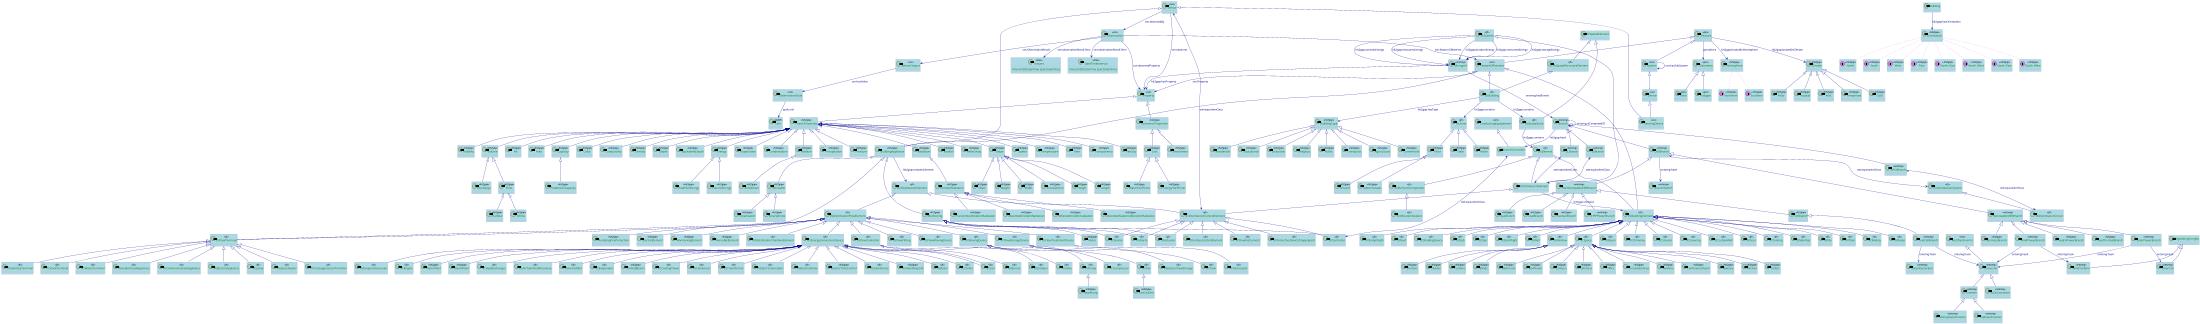 @startuml

scale 0.2

skinparam class {
  ArrowColor DarkBlue
  ArrowFontColor DarkBlue
  BackgroundColor LightBlue
  BorderColor DarkGrey
}
skinparam stereotypeCBackgroundColor Wheat
skinparam classAttributeFontColor  Green

/'
 Definition of the classes referring the SSN-core part
'/
class System <<ssn>>
class Device <<ssn>>
class SensingDevice <<ssn>>
class Sensor <<ssn>>
class Observation <<ssn>>
class FeatureOfInterest <<ssn>>
class Property <<ssn>>
class SensorOutput <<ssn>>
class ObservationValue <<ssn>>
class Instant <<time>>{
    time:inXSDDateTime [xsd:DateTime]
}
class DateTimeInterval <<time>>{
    time:inXSDDateTime [xsd:DateTime]
}
class Unit <<QUDT>>



/'
  Definition of the Geo-core part
'/
class _Feature <<geo>>
class _Geometry <<geo>>
class Point <<geo>>
class Polygon <<geo>>
class Hemisphere <<hit2gap>>
class Climate <<hit2gap>>
class Northerm <<(I,orchid),hit2gap>>
class Southern <<(I,orchid),hit2gap>>
class Tropical <<hit2gap>>
class Arid <<hit2gap>>
class Temperate <<hit2gap>>
class Cold <<hit2gap>>
class Polar <<hit2gap>>


/'
  Definition of the Feature of interest classes
'/
class BuildingType <<hit2gap>>
class IfcBuilding <<ifc>>
class IfcElement <<ifc>>
class IfcBuildingElement <<ifc>>
class IfcSpatialStructureElement <<ifc>>
class IfcDistirbutionElement <<ifc>>
class IfcElementComponent <<ifc>>
class IfcDistributionControlElement <<ifc>>
class IfcDistributionFlowElement <<ifc>>
class IfcZone <<ifc>>
class IfcSpatialZone <<ifc>>
class Orientation <<hit2gap>>

class North <<(I,orchid),hit2gap>>
class South <<(I,orchid),hit2gap>>
class West <<(I,orchid),hit2gap>>
class East <<(I,orchid),hit2gap>>
class North_East <<(I,orchid),hit2gap>>
class North_West <<(I,orchid),hit2gap>>
class South_East <<(I,orchid),hit2gap>>
class South_West <<(I,orchid),hit2gap>>

class BuildingAppliance <<hit2gap>>

/'
  Building types class definition
'/
class Agricultural <<hit2gap>>
class Commercial <<hit2gap>>
class Residential  <<hit2gap>>
class Educational <<hit2gap>>
class Industrial <<hit2gap>>
class Religious <<hit2gap>>
class Public <<hit2gap>>
class Transports <<hit2gap>>

/'
  Building Zones types definition
'/

class Room <<hit2gap>>
class Floor <<hit2gap>>
class Desk <<hit2gap>>
class Subterranean <<hit2gap>>
class Ground <<hit2gap>>


/'
 Definition of Building Elements subclasses
'/

class IfcBeam <<ifc>>
class IfcChimmey <<ifc>>
class IfcColumn <<ifc>>
class IfcCovering <<ifc>>
class IfcCurtainWall <<ifc>>
class IfcDoor <<ifc>>
class IfcFooting <<ifc>>
class IfcMember <<ifc>>
class IfcPile <<ifc>>
class IfcPlate <<ifc>>
class IfcRailing <<ifc>>
class IfcRamp <<ifc>>
class IfcRampFlight <<ifc>>
class IfcRoof <<ifc>>
class IfcShadingDevice <<ifc>>
class IfcSlab <<ifc>>
class IfcStair <<ifc>>
class IfcStairFlight <<ifc>>
class IfcWall <<ifc>>
class IfcWindow <<ifc>>
class IfcSpace <<ifc>>

/'
  Definition of the types of Sensors
'/

class IfcActuator <<ifc>>
class IfcAlarm <<ifc>>
class IfcController <<ifc>>
class IfcFlowInstrument <<ifc>>
class IfcProtectiveDeviceTrippingUnit <<ifc>>
class IfcSensor <<ifc>>
class IfcUnitaryControlElement <<ifc>>
class Meter <<hit2gap>>

/'
 Definition of Spaces  Types
'/

class Office <<hit2gap>>
class CirculationArea <<hit2gap>>
class WetArea <<hit2gap>>
class ConferenceRoom <<hit2gap>>
class Balcony <<hit2gap>>
class Kitchen <<hit2gap>>
class Toilets <<hit2gap>>
class Bathroom <<hit2gap>>
class RestRoom <<hit2gap>>
class Canteen <<hit2gap>>
class Cafeteria <<hit2gap>>

/'
 Definition of IfcWindows
'/

class Curtains <<hit2gap>>
class Blinds <<hit2gap>>
class Shutters <<hit2gap>>
class Shades <<hit2gap>>

/'
  Definition of microgrid part
'/

class IfcSystem <<ifc>>
class Microgrid <<ontomg>>
class  Branch <<ontomg>>
class ESBranch <<ontomg>>
class DERBranch <<ontomg>>
class ELBranch <<ontomg>>
class InfraBranch <<ontomg>>

class BranchSwitch <<ontomg>>
class NonRenewableDERBranch <<ontomg>>
class RenewableDERBranch <<ontomg>>
class SolarPowerBranch <<ontomg>>
class WindPowerBranch <<ontomg>>
class Converter <<ontomg>>
class Inverter <<ontomg>>
class AcDcConverter <<ontomg>>
class WindTurbine <<ontomg>>
class SolarCell <<ontomg>>
class FuelCellBranch <<ontomg>>
class CHPPPowerBranch <<ontomg>>
class DieselGenerator <<ontomg>>
class MonophasicInverter <<ontomg>>
class TriphasicInverter <<ontomg>>

class ConductingEquipement <<cim>>
class RectifierInverter <<cim>>

class HydroPowerBranch <<hit2gap>>
class GeoThermalBranch <<hit2gap>>
class BiomassBranch <<hit2gap>>
class OilBranch <<hit2gap>>
class GasBranch <<hit2gap>>
class CoalBranch <<hit2gap>>
class NuclearBranch <<hit2gap>>

class IfcDistributionCircuit <<ifc>>
class IfcDistributionSystem <<ifc>>


/'
  Definition of DistributionFlow Element
'/
class PlumbingFireProtection <<hit2gap>>
class ElectricElement <<hit2gap>>
class MonitoringElement <<hit2gap>>
class WereableElement <<hit2gap>>
class IfcDistributionChamberElement <<ifc>>
class IfcEnergyConversionDevice <<ifc>>
class IfcFlowController <<ifc>>
class IfcFlowFitting <<ifc>>
class IfcFlowMovingDevice <<ifc>>
class IfcFlowTerminal <<ifc>>
class IfcMovingDevice <<ifc>>
class IfcFlowStorageDevice <<ifc>>
class IfcFlowTreatmentDevice <<ifc>>

/'
  Definition of the Energy Conversion Device
'/

class AirHandlingUnit <<hit2gap>>
class IfcBoiler <<ifc>>
class IfcChiller <<ifc>>
class IfcCoil <<ifc>>
class IfcBurner <<ifc>>
class IfcCoil <<ifc>>
class IfcEvaporativeCooler <<ifc>>
class IfcEngine <<ifc>>
class WaterPlant <<hit2gap>>
class SteamPlant <<hit2gap>>
class IfcHeatExchanger <<ifc>>
class IfcAirToAirHeatRecovery <<ifc>>
class IfcHumidifier <<ifc>>
class IfcEvaporator <<ifc>>
class ChilledBeams <<hit2gap>>
class IfcCoolingTower <<ifc>>
class IfcCondenser <<ifc>>
class IfcTransformer <<ifc>>
class IfcElectricGenerator <<ifc>>
class IfcElectricMotor <<ifc>>
class ElectricTimeControl <<hit2gap>>
class IfcSolarDevice <<ifc>>

/'
 Definition of the Energy Conversion Device
'/
class AirHandlingUnit <<hit2gap>>
class IfcBoiler <<ifc>>
class IfcChiller <<ifc>>
class IfcCoil <<ifc>>
class IfcBurner <<ifc>>
class IfcCoil <<ifc>>
class IfcEvaporativeCooler <<ifc>>
class IfcEngine <<ifc>>
class WaterPlant <<hit2gap>>
class SteamPlant <<hit2gap>>
class IfcHeatExchanger <<ifc>>
class IfcAirToAirHeatRecovery <<ifc>>
class IfcHumidifier <<ifc>>
class IfcEvaporator <<ifc>>
class ChilledBeams <<hit2gap>>
class IfcCoolingTower <<ifc>>
class IfcCondenser <<ifc>>
class IfcTransformer <<ifc>>
class IfcElectricGenerator <<ifc>>
class IfcElectricMotor <<ifc>>
class ElectricTimeControl <<hit2gap>>
class IfcSolarDevice <<ifc>>

/'
 Definition of the Element Component Devices
'/
class IfcVibrationIsolator <<ifc>>

/'
 Definition of the Flow Terminal Devices
'/

class IfcSpaceHeater <<ifc>>
class IfcFireSuppressionTerminal <<ifc>>
class IfcSanitaryTerminal <<ifc>>
class IfcStackTerminal <<ifc>>
class IfcWasteTerminal <<ifc>>
class IfcAudioVisualAppliance <<ifc>>
class IfcCommunicationAppliance <<ifc>>
class IfcElectricAppliance <<ifc>>
class IfcLamp <<ifc>>

/'
 Definition of the Moving Devices
'/

class IfcCompressor <<ifc>>
class IfcFan <<ifc>>
class FanCoilUnit <<hit2gap>>
class IfcPump <<ifc>>
class HeatPump <<hit2gap>>

/'
  Definition of the Flow Storage Device
'/
class IfcTank <<ifc>>
class IfcElectricFlowStorage <<ifc>>

/'
 Definition of the Flow Controller
'/
class IfcValve <<ifc>>
class IfcDamper <<ifc>>

/'
 Definition of the Treatment Devices
'/
class IfcInterceptor <<ifc>>


/'
  Definition of building elements (systems)
'/

class Monitoring <<hit2gap>>
class Wereable <<hit2gap>>
class Smartwatch <<hit2gap>>
class Smartphone <<hit2gap>>

/'
  Definition of the Properties Medium
'/

class EconomicProperties <<hit2gap>>
class PhysicProperties <<hit2gap>>

class Cost <<hit2gap>>
class Investment <<hit2gap>>
class EnergyTariffCost <<hit2gap>>
class WaterTariffCost <<hit2gap>>

class Air <<hit2gap>>
class Area <<hit2gap>>
class Capacity <<hit2gap>>
class ProductionCapacity <<hit2gap>>
class Color <<hit2gap>>
class Conductivity <<hit2gap>>
class Density <<hit2gap>>
class Depth <<hit2gap>>
class EquivalentDepth <<hit2gap>>
class Energy <<hit2gap>>
class ElectricEnergy <<hit2gap>>
class HeatFluxEnergy <<hit2gap>>
class Evaporation <<hit2gap>>
class Condensation <<hit2gap>>
class Medium <<hit2gap>>
class Precipitation <<hit2gap>>
class Pressure <<hit2gap>>
class Radiation <<hit2gap>>
class IncidentRadiation <<hit2gap>>
class AbsorbedIncidentRadiation <<hit2gap>>
class ReflectedIncidentradiation <<hit2gap>>
class AbsorbedScatteredIncidentRadiation <<hit2gap>>
class TransmittedIncidentRadiation <<hit2gap>>
class Rainfall <<hit2gap>>
class Reflectivity <<hit2gap>>
class Shape <<hit2gap>>
class CrossSection <<hit2gap>>
class Height <<hit2gap>>
class Length <<hit2gap>>
class Slope <<hit2gap>>
class Weight <<hit2gap>>
class Width <<hit2gap>>
class Speed <<hit2gap>>
class Temperature  <<hit2gap>>
class Time <<hit2gap>>
class Transparency <<hit2gap>>
class Velocity <<hit2gap>>
class Visibility <<hit2gap>>
class Volume <<hit2gap>>
class Discharge <<hit2gap>>
class Flow <<hit2gap>>
class Inflow <<hit2gap>>
class Outflow <<hit2gap>>
class AirMedium <<hit2gap>>


/'
 Definition of the SSN model to model the sensor observation of the building
 facilities
'/

System --> System: ssn:hasSubSystem
System <|-- Device
Device <|-- SensingDevice
Sensor <|-- SensingDevice
Sensor --> Observation: ssn:observedBy
Sensor --> Property: ssn:observes
Observation --> FeatureOfInterest: ssn:featureOfInterest
Observation --> Property: ssn:observedProperty
FeatureOfInterest --> Property: ssn:Property
Observation --> SensorOutput: ssn:ObservationResult
SensorOutput --> ObservationValue: ssn:hasValue
ObservationValue --> Unit: qudt:unit
Observation --> Instant: ssn:observationResultTime
Observation --> DateTimeInterval: ssn:observationResultTime

/'
  Definition of the geospatial part using GeoOWL ontology
'/

_Feature --> _Geometry: geo:where
_Geometry <|-- Point
_Geometry <|-- Polygon

_Feature <|-- FeatureOfInterest
_Feature <|-- System

_Feature --> Hemisphere: hit2gap:locatedInHemisphere
_Feature --> Climate: hit2gap:locatedInClimate

Hemisphere ..[#orchid] Northerm
Hemisphere ..[#orchid] Southern

Climate <|-- Tropical
Climate <|-- Arid
Climate <|-- Temperate
Climate <|-- Cold
Climate <|-- Polar

/'
  Definition of the types of FoIs
'/

FeatureOfInterest <|-- IfcBuilding
FeatureOfInterest <|-- BuildingAppliance
FeatureOfInterest <|-- IfcBuildingElement

Sensor<|-- BuildingAppliance


IfcSpatialStructureElement <|-- IfcBuilding
IfcSpatialElement <|-- IfcSpatialStructureElement

IfcSpatialElement <|-- IfcSpatialZone

BuildingAppliance --> IfcDistirbutionElement: hit2gap:containsElement

IfcBuilding -->IfcSpatialZone: hit2gap:contains
IfcBuilding -->IfcZone: hit2gap:contains
IfcSpatialZone --> IfcElement: hit2gap:contains

IfcElement <|-- IfcDistributionElement
IfcElement <|-- IfcBuildingElement
IfcElement <|-- IfcElementComponent

IfcDistirbutionElement <|-- IfcDistributionControlElement
IfcDistirbutionElement <|-- IfcDistributionFlowElement

IfcDistributionElement --> IfcBuildingElement: hit2gap:contains

BuildingType <|-- Agricultural
BuildingType <|-- Commercial
BuildingType <|-- Residential
BuildingType <|-- Educational
BuildingType <|-- Industrial
BuildingType <|-- Religious
BuildingType <|-- Public
BuildingType <|-- Transports

IfcBuilding --> BuildingType: hit2gap:hasType

BuildingAppliance <|-- IfcFlowTerminal
BuildingAppliance <|-- Monitoring
BuildingAppliance <|-- Wereable

Wereable <|-- Smartwatch
Wereable <|-- Smartphone

Monitoring <|-- IfcSensor
Monitoring <|-- IfcActuator
Monitoring <|-- IfcAlarm
Monitoring <|-- IfcController
Monitoring <|-- Meter

IfcZone <|-- Room
IfcZone <|-- Floor
IfcZone <|-- Desk

Floor <|-- Subterranean
Floor <|-- Ground

IfcBuildingElement <|-- IfcBeam
IfcBuildingElement <|-- IfcChimmey
IfcBuildingElement <|-- IfcColumn
IfcBuildingElement <|-- IfcCovering
IfcBuildingElement <|-- IfcCurtainWall
IfcBuildingElement <|-- IfcDoor
IfcBuildingElement <|-- IfcFooting
IfcBuildingElement <|-- IfcMember
IfcBuildingElement <|-- IfcPile
IfcBuildingElement <|-- IfcPlate
IfcBuildingElement <|-- IfcRailing
IfcBuildingElement <|-- IfcRamp
IfcBuildingElement <|-- IfcRampFlight
IfcBuildingElement <|-- IfcRoof
IfcBuildingElement <|-- IfcShadingDevice
IfcBuildingElement <|-- IfcSlab
IfcBuildingElement <|-- IfcStair
IfcBuildingElement <|-- IfcStairFlight
IfcBuildingElement <|-- IfcWall
IfcBuildingElement <|-- IfcWindow
IfcBuildingElement <|-- IfcSpace


IfcSpace <|-- Office
IfcSpace <|-- CirculationArea
IfcSpace <|-- WetArea
IfcSpace <|-- ConferenceRoom
IfcSpace <|-- Balcony
IfcSpace <|-- Kitchen
IfcSpace <|-- Toilets
IfcSpace <|-- Bathroom
IfcSpace <|-- RestRoom
IfcSpace <|-- Canteen
IfcSpace <|-- Cafeteria

IfcWindow <|-- Curtains
IfcWindow <|-- Blinds
IfcWindow <|-- Shutters
IfcWindow <|-- Shades

IfcDistributionElement <|-- IfcDistributionControlElement
IfcDistributionControlElement <|-- IfcActuator
IfcDistributionControlElement <|-- IfcAlarm
IfcDistributionControlElement <|-- IfcController
IfcDistributionControlElement <|-- IfcFlowInstrument
IfcDistributionControlElement <|-- IfcProtectiveDeviceTrippingUnit
IfcDistributionControlElement <|-- IfcSensor
IfcDistributionControlElement <|-- IfcUnitaryControlElement

IfcDistributionControlElement <--> Sensor: owl:equivalenClass

Building --> Orientation: hit2gap:hasOrientation

Orientation..[#orchid] North
Orientation..[#orchid] South
Orientation..[#orchid] West
Orientation..[#orchid] East
Orientation..[#orchid] North_East
Orientation..[#orchid] North_West
Orientation..[#orchid] South_East
Orientation..[#orchid] South_West

/'
    Incorporation of micro-grid description to the building
'/

Microgrid --> Property: hit2gap:hasProperty

Microgrid --> Branch: ontomg:hasBranch
Branch --> Branch: ontomg:isComposedOf
Branch <|-- ESBranch
Branch <|-- DERBranch
Branch <|-- ELBranch
Branch <|-- InfraBranch

Branch --> BranchController: hit2gap:hasA

IfcDistributionSystem<|-- IfcDistributionCircuit
BranchController <--> IfcController: owl:equivalentClass
ConductingEquipement <|-- BranchController
InfraBranch <--> IfcDistributionCircuit: owl:equivalentClass
DERBranch <--> IfcDistributionSystem: owl:equivalentClass
ESBranch <--> IfcDistributionElement: owl:equivalentClass
ELBranch <--> IfcDistributionElement: owl:equivalentClass

IfcSystem <|-- IfcDistributionElement

DERBranch --> BranchSwitch: ontomg:hasA
DERBranch<|-- RenewableDERBranch
DERBranch<|-- NonRenewableDERBranch

RenewableDERBranch <|-- SolarPowerBranch
RenewableDERBranch <|-- WindPowerBranch
RenewableDERBranch <|-- HydroPowerBranch
RenewableDERBranch <|-- GeoThermalBranch
RenewableDERBranch <|-- BiomassBranch

SolarPowerBranch--> SolarCell: ontomg:hasA
WindPowerBranch --> WindTurbine: ontomg:hasA

RegulatingCongEq <|-- WindTurbine
RegulatingCongEq <|-- SolarCell

SolarPowerBranch --> Converter: ontomg:hasA
WindPowerBranch --> Converter: ontomg:hasA

RectifierInverter <|-- Converter
Converter <|-- Inverter
Converter <|-- AcDcConverter

Inverter <|-- MonophasicInverter
Inverter <|-- TriphasicInverter


NonRenewableDERBranch <|-- OilBranch
NonRenewableDERBranch <|-- GasBranch
NonRenewableDERBranch <|-- CoalBranch
NonRenewableDERBranch <|-- NuclearBranch
OilBranch <|-- FuelCellBranch
NonRenewableDERBranch <|-- CHPPPowerBranch

FuelCellBranch --> Converter: ontomg:hasA
FuelCellBranch --> DieselGenerator: ontomg:hasA

IfcSystem --> Microgrid: hit2gap:produceEnergy
IfcSystem --> Microgrid: hit2gap:consumesEnergy
IfcSystem --> Microgrid: hit2gap:storageEnergy
IfcSystem --> Microgrid: hit2gap:controlsEnergy
IfcSystem --> Microgrid: hit2gap:measuresEnergy

/'
 Definiton of Mechanical Building Elements
'/

IfcDistributionFlowElement <|-- PlumbingFireProtection
IfcDistributionFlowElement <|-- ElectricElement
IfcDistributionFlowElement <|-- MonitoringElement
IfcDistributionFlowElement <|-- WereableElement
IfcDistributionFlowElement <|-- IfcDistributionChamberElement
IfcDistributionFlowElement <|-- IfcEnergyConversionDevice
IfcDistributionFlowElement <|-- IfcFlowController
IfcDistributionFlowElement <|-- IfcFlowFitting
IfcDistributionFlowElement <|-- IfcFlowMovingDevice
IfcDistributionFlowElement <|-- IfcFlowTerminal
IfcDistributionFlowElement <|-- IfcMovingDevice
IfcDistributionFlowElement <|-- IfcFlowStorageDevice
IfcDistributionFlowElement <|-- IfcFlowTreatmentDevice

IfcEnergyConversionDevice <|-- AirHandlingUnit
IfcEnergyConversionDevice <|-- IfcBoiler
IfcEnergyConversionDevice <|-- IfcChiller
IfcEnergyConversionDevice <|-- IfcCoil
IfcEnergyConversionDevice <|-- IfcBurner
IfcEnergyConversionDevice <|-- IfcCoil
IfcEnergyConversionDevice <|-- IfcEvaporativeCooler
IfcEnergyConversionDevice <|-- IfcEngine
IfcEnergyConversionDevice <|-- WaterPlant
IfcEnergyConversionDevice <|-- SteamPlant
IfcEnergyConversionDevice <|-- IfcHeatExchanger
IfcEnergyConversionDevice <|-- IfcAirToAirHeatRecovery
IfcEnergyConversionDevice <|-- IfcHumidifier
IfcEnergyConversionDevice <|-- IfcEvaporator
IfcEnergyConversionDevice <|-- ChilledBeams
IfcEnergyConversionDevice <|-- IfcCoolingTower
IfcEnergyConversionDevice <|-- IfcCondenser
IfcEnergyConversionDevice <|-- IfcTransformer
IfcEnergyConversionDevice <|-- IfcElectricGenerator
IfcEnergyConversionDevice <|-- IfcElectricMotor
IfcEnergyConversionDevice <|-- ElectricTimeControl
IfcEnergyConversionDevice <|-- IfcSolarDevice

IfcElementComponent <|-- IfcVibrationIsolator

IfcFlowTerminal <|-- IfcSpaceHeater
IfcFlowTerminal <|-- IfcFireSuppressionTerminal
IfcFlowTerminal <|-- IfcSanitaryTerminal
IfcFlowTerminal <|-- IfcStackTerminal
IfcFlowTerminal <|-- IfcWasteTerminal
IfcFlowTerminal <|-- IfcAudioVisualAppliance
IfcFlowTerminal <|-- IfcCommunicationAppliance
IfcFlowTerminal <|-- IfcElectricAppliance
IfcFlowTerminal <|-- IfcLamp

IfcMovingDevice <|-- IfcCompressor
IfcMovingDevice <|-- IfcFan
IfcFan <|-- FanCoilUnit
IfcMovingDevice <|-- IfcPump
IfcPump <|-- HeatPump

IfcFlowStorageDevice <|-- IfcTank
IfcFlowStorageDevice <|-- IfcElectricFlowStorage

IfcFlowController <|-- IfcValve
IfcFlowController <|-- IfcDamper

IfcFlowTreatmentDevice <|-- IfcInterceptor


/'
  Definition of the properties hierarchy
'/

Property <|-- EconomicProperties
Property <|-- PhysicProperties

EconomicProperties <|-- Cost
EconomicProperties <|-- Investment
Cost <|-- EnergyTariffCost
Cost <|-- WaterTariffCost

PhysicProperties <|-- Air
PhysicProperties <|-- Area
PhysicProperties <|-- Capacity
Capacity<|-- ProductionCapacity
PhysicProperties <|-- Color
PhysicProperties <|-- Conductivity
PhysicProperties <|-- Density
PhysicProperties <|-- Depth
PhysicProperties <|--EquivalentDepth
PhysicProperties <|-- Energy
Energy<|-- ElectricEnergy
Energy<|-- HeatFluxEnergy
PhysicProperties <|-- Evaporation
PhysicProperties <|-- Condensation
PhysicProperties <|-- Medium
PhysicProperties <|-- Precipitation
PhysicProperties <|-- Pressure
PhysicProperties <|-- Radiation
Radiation<|-- IncidentRadiation
IncidentRadiation<|-- AbsorbedIncidentRadiation
IncidentRadiation<|-- ReflectedIncidentradiation
IncidentRadiation<|-- AbsorbedScatteredIncidentRadiation
IncidentRadiation<|-- TransmittedIncidentRadiation
PhysicProperties <|-- Rainfall
PhysicProperties <|-- Reflectivity
PhysicProperties <|-- Shape
Shape<|-- CrossSection
Shape<|-- Height
Shape<|-- Length
Shape<|-- Slope
Shape<|-- Weight
Shape<|-- Width
PhysicProperties <|-- Speed
PhysicProperties <|-- Temperature
PhysicProperties <|-- Time
PhysicProperties <|-- Transparency
PhysicProperties <|-- Velocity
PhysicProperties <|-- Visibility
PhysicProperties <|-- Volume
Volume<|-- Discharge
Volume<|-- Flow
Flow<|-- Inflow
Flow<|-- Outflow
Medium<|-- AirMedium

@enduml